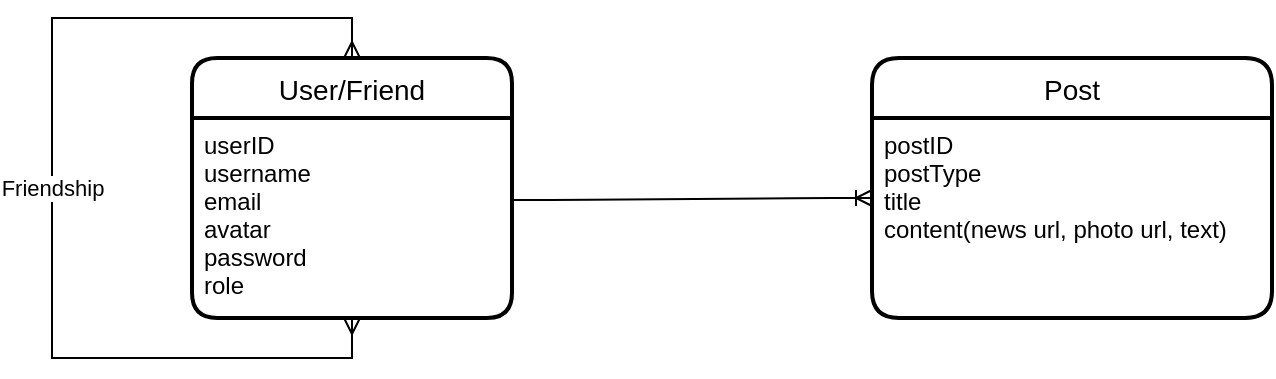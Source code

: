 <mxfile version="14.6.1" type="device"><diagram id="ccnIma67r8yNUaAN9Z1K" name="Page-1"><mxGraphModel dx="1426" dy="736" grid="1" gridSize="10" guides="1" tooltips="1" connect="1" arrows="1" fold="1" page="1" pageScale="1" pageWidth="850" pageHeight="1100" math="0" shadow="0"><root><mxCell id="0"/><mxCell id="1" parent="0"/><mxCell id="_pcFSuALLvzxFPnUF7QR-3" value="User/Friend" style="swimlane;childLayout=stackLayout;horizontal=1;startSize=30;horizontalStack=0;rounded=1;fontSize=14;fontStyle=0;strokeWidth=2;resizeParent=0;resizeLast=1;shadow=0;dashed=0;align=center;arcSize=14;" vertex="1" parent="1"><mxGeometry x="150" y="100" width="160" height="130" as="geometry"/></mxCell><mxCell id="_pcFSuALLvzxFPnUF7QR-4" value="userID&#10;username&#10;email&#10;avatar&#10;password&#10;role&#10;" style="align=left;strokeColor=none;fillColor=none;spacingLeft=4;fontSize=12;verticalAlign=top;resizable=0;rotatable=0;part=1;" vertex="1" parent="_pcFSuALLvzxFPnUF7QR-3"><mxGeometry y="30" width="160" height="100" as="geometry"/></mxCell><mxCell id="_pcFSuALLvzxFPnUF7QR-17" value="Friendship" style="edgeStyle=orthogonalEdgeStyle;rounded=0;orthogonalLoop=1;jettySize=auto;html=1;exitX=0.5;exitY=0;exitDx=0;exitDy=0;startArrow=ERmany;startFill=0;endArrow=ERmany;endFill=0;entryX=0.5;entryY=1;entryDx=0;entryDy=0;" edge="1" parent="_pcFSuALLvzxFPnUF7QR-3" source="_pcFSuALLvzxFPnUF7QR-3" target="_pcFSuALLvzxFPnUF7QR-4"><mxGeometry relative="1" as="geometry"><mxPoint x="90" y="130" as="targetPoint"/><Array as="points"><mxPoint x="80" y="-20"/><mxPoint x="-70" y="-20"/><mxPoint x="-70" y="150"/><mxPoint x="80" y="150"/></Array></mxGeometry></mxCell><mxCell id="_pcFSuALLvzxFPnUF7QR-7" value="Post" style="swimlane;childLayout=stackLayout;horizontal=1;startSize=30;horizontalStack=0;rounded=1;fontSize=14;fontStyle=0;strokeWidth=2;resizeParent=0;resizeLast=1;shadow=0;dashed=0;align=center;" vertex="1" parent="1"><mxGeometry x="490" y="100" width="200" height="130" as="geometry"/></mxCell><mxCell id="_pcFSuALLvzxFPnUF7QR-8" value="postID&#10;postType&#10;title&#10;content(news url, photo url, text)&#10;&#10;" style="align=left;strokeColor=none;fillColor=none;spacingLeft=4;fontSize=12;verticalAlign=top;resizable=0;rotatable=0;part=1;" vertex="1" parent="_pcFSuALLvzxFPnUF7QR-7"><mxGeometry y="30" width="200" height="100" as="geometry"/></mxCell><mxCell id="_pcFSuALLvzxFPnUF7QR-12" value="" style="edgeStyle=entityRelationEdgeStyle;fontSize=12;html=1;endArrow=ERoneToMany;entryX=0;entryY=0.4;entryDx=0;entryDy=0;entryPerimeter=0;exitX=0.994;exitY=0.41;exitDx=0;exitDy=0;exitPerimeter=0;" edge="1" parent="1" source="_pcFSuALLvzxFPnUF7QR-4" target="_pcFSuALLvzxFPnUF7QR-8"><mxGeometry width="100" height="100" relative="1" as="geometry"><mxPoint x="200" y="190" as="sourcePoint"/><mxPoint x="300" y="120" as="targetPoint"/></mxGeometry></mxCell></root></mxGraphModel></diagram></mxfile>